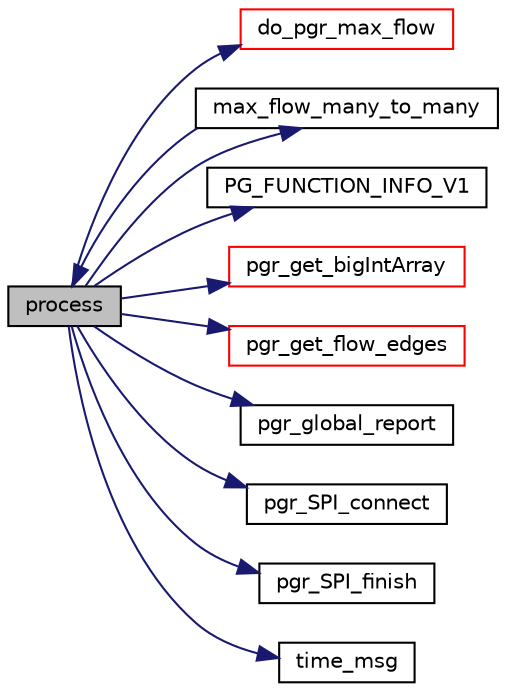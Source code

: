 digraph "process"
{
  edge [fontname="Helvetica",fontsize="10",labelfontname="Helvetica",labelfontsize="10"];
  node [fontname="Helvetica",fontsize="10",shape=record];
  rankdir="LR";
  Node52 [label="process",height=0.2,width=0.4,color="black", fillcolor="grey75", style="filled", fontcolor="black"];
  Node52 -> Node53 [color="midnightblue",fontsize="10",style="solid",fontname="Helvetica"];
  Node53 [label="do_pgr_max_flow",height=0.2,width=0.4,color="red", fillcolor="white", style="filled",URL="$max__flow__driver_8cpp.html#a4b2cced234be4ae1ee4df7aa2f5c5c2b"];
  Node52 -> Node75 [color="midnightblue",fontsize="10",style="solid",fontname="Helvetica"];
  Node75 [label="max_flow_many_to_many",height=0.2,width=0.4,color="black", fillcolor="white", style="filled",URL="$max__flow_8c.html#a681248d427de12e71817df02076246d9"];
  Node75 -> Node52 [color="midnightblue",fontsize="10",style="solid",fontname="Helvetica"];
  Node52 -> Node76 [color="midnightblue",fontsize="10",style="solid",fontname="Helvetica"];
  Node76 [label="PG_FUNCTION_INFO_V1",height=0.2,width=0.4,color="black", fillcolor="white", style="filled",URL="$max__flow_8c.html#a5668fc9d77498da48b9225024d4c6568"];
  Node52 -> Node77 [color="midnightblue",fontsize="10",style="solid",fontname="Helvetica"];
  Node77 [label="pgr_get_bigIntArray",height=0.2,width=0.4,color="red", fillcolor="white", style="filled",URL="$arrays__input_8c.html#a8b3b624e84ed449440408d11251384c1",tooltip="enforces the input array to be NOT empty "];
  Node52 -> Node80 [color="midnightblue",fontsize="10",style="solid",fontname="Helvetica"];
  Node80 [label="pgr_get_flow_edges",height=0.2,width=0.4,color="red", fillcolor="white", style="filled",URL="$edges__input_8c.html#ac7adfa64fe69426a12eba52bcec214ca",tooltip="read edges for flow "];
  Node52 -> Node95 [color="midnightblue",fontsize="10",style="solid",fontname="Helvetica"];
  Node95 [label="pgr_global_report",height=0.2,width=0.4,color="black", fillcolor="white", style="filled",URL="$e__report_8c.html#aa7833fe4baf65aa901e1129575e7deb2",tooltip="notice & error "];
  Node52 -> Node96 [color="midnightblue",fontsize="10",style="solid",fontname="Helvetica"];
  Node96 [label="pgr_SPI_connect",height=0.2,width=0.4,color="black", fillcolor="white", style="filled",URL="$postgres__connection_8c.html#aef5deb780b1cf78c56b1794ab826ac64"];
  Node52 -> Node97 [color="midnightblue",fontsize="10",style="solid",fontname="Helvetica"];
  Node97 [label="pgr_SPI_finish",height=0.2,width=0.4,color="black", fillcolor="white", style="filled",URL="$postgres__connection_8c.html#ae36e7862564b5e72c25c9e26ae8e355f"];
  Node52 -> Node79 [color="midnightblue",fontsize="10",style="solid",fontname="Helvetica"];
  Node79 [label="time_msg",height=0.2,width=0.4,color="black", fillcolor="white", style="filled",URL="$time__msg_8c.html#a989d9723eb6d9be4cbf1214136286dbe"];
}
